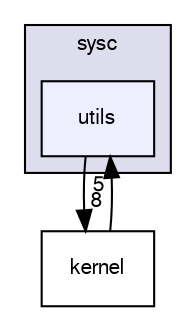 digraph "sysc/utils" {
  compound=true
  node [ fontsize="10", fontname="FreeSans"];
  edge [ labelfontsize="10", labelfontname="FreeSans"];
  subgraph clusterdir_b3fe251d03f02f270a00ddc1eaee8ac2 {
    graph [ bgcolor="#ddddee", pencolor="black", label="sysc" fontname="FreeSans", fontsize="10", URL="dir_b3fe251d03f02f270a00ddc1eaee8ac2.html"]
  dir_abe2d21ecb619c40140cdc0b9ea59ef5 [shape=box, label="utils", style="filled", fillcolor="#eeeeff", pencolor="black", URL="dir_abe2d21ecb619c40140cdc0b9ea59ef5.html"];
  }
  dir_b4b56023568c35e5a49172d00a6c7a39 [shape=box label="kernel" URL="dir_b4b56023568c35e5a49172d00a6c7a39.html"];
  dir_b4b56023568c35e5a49172d00a6c7a39->dir_abe2d21ecb619c40140cdc0b9ea59ef5 [headlabel="5", labeldistance=1.5 headhref="dir_000007_000009.html"];
  dir_abe2d21ecb619c40140cdc0b9ea59ef5->dir_b4b56023568c35e5a49172d00a6c7a39 [headlabel="8", labeldistance=1.5 headhref="dir_000009_000007.html"];
}
